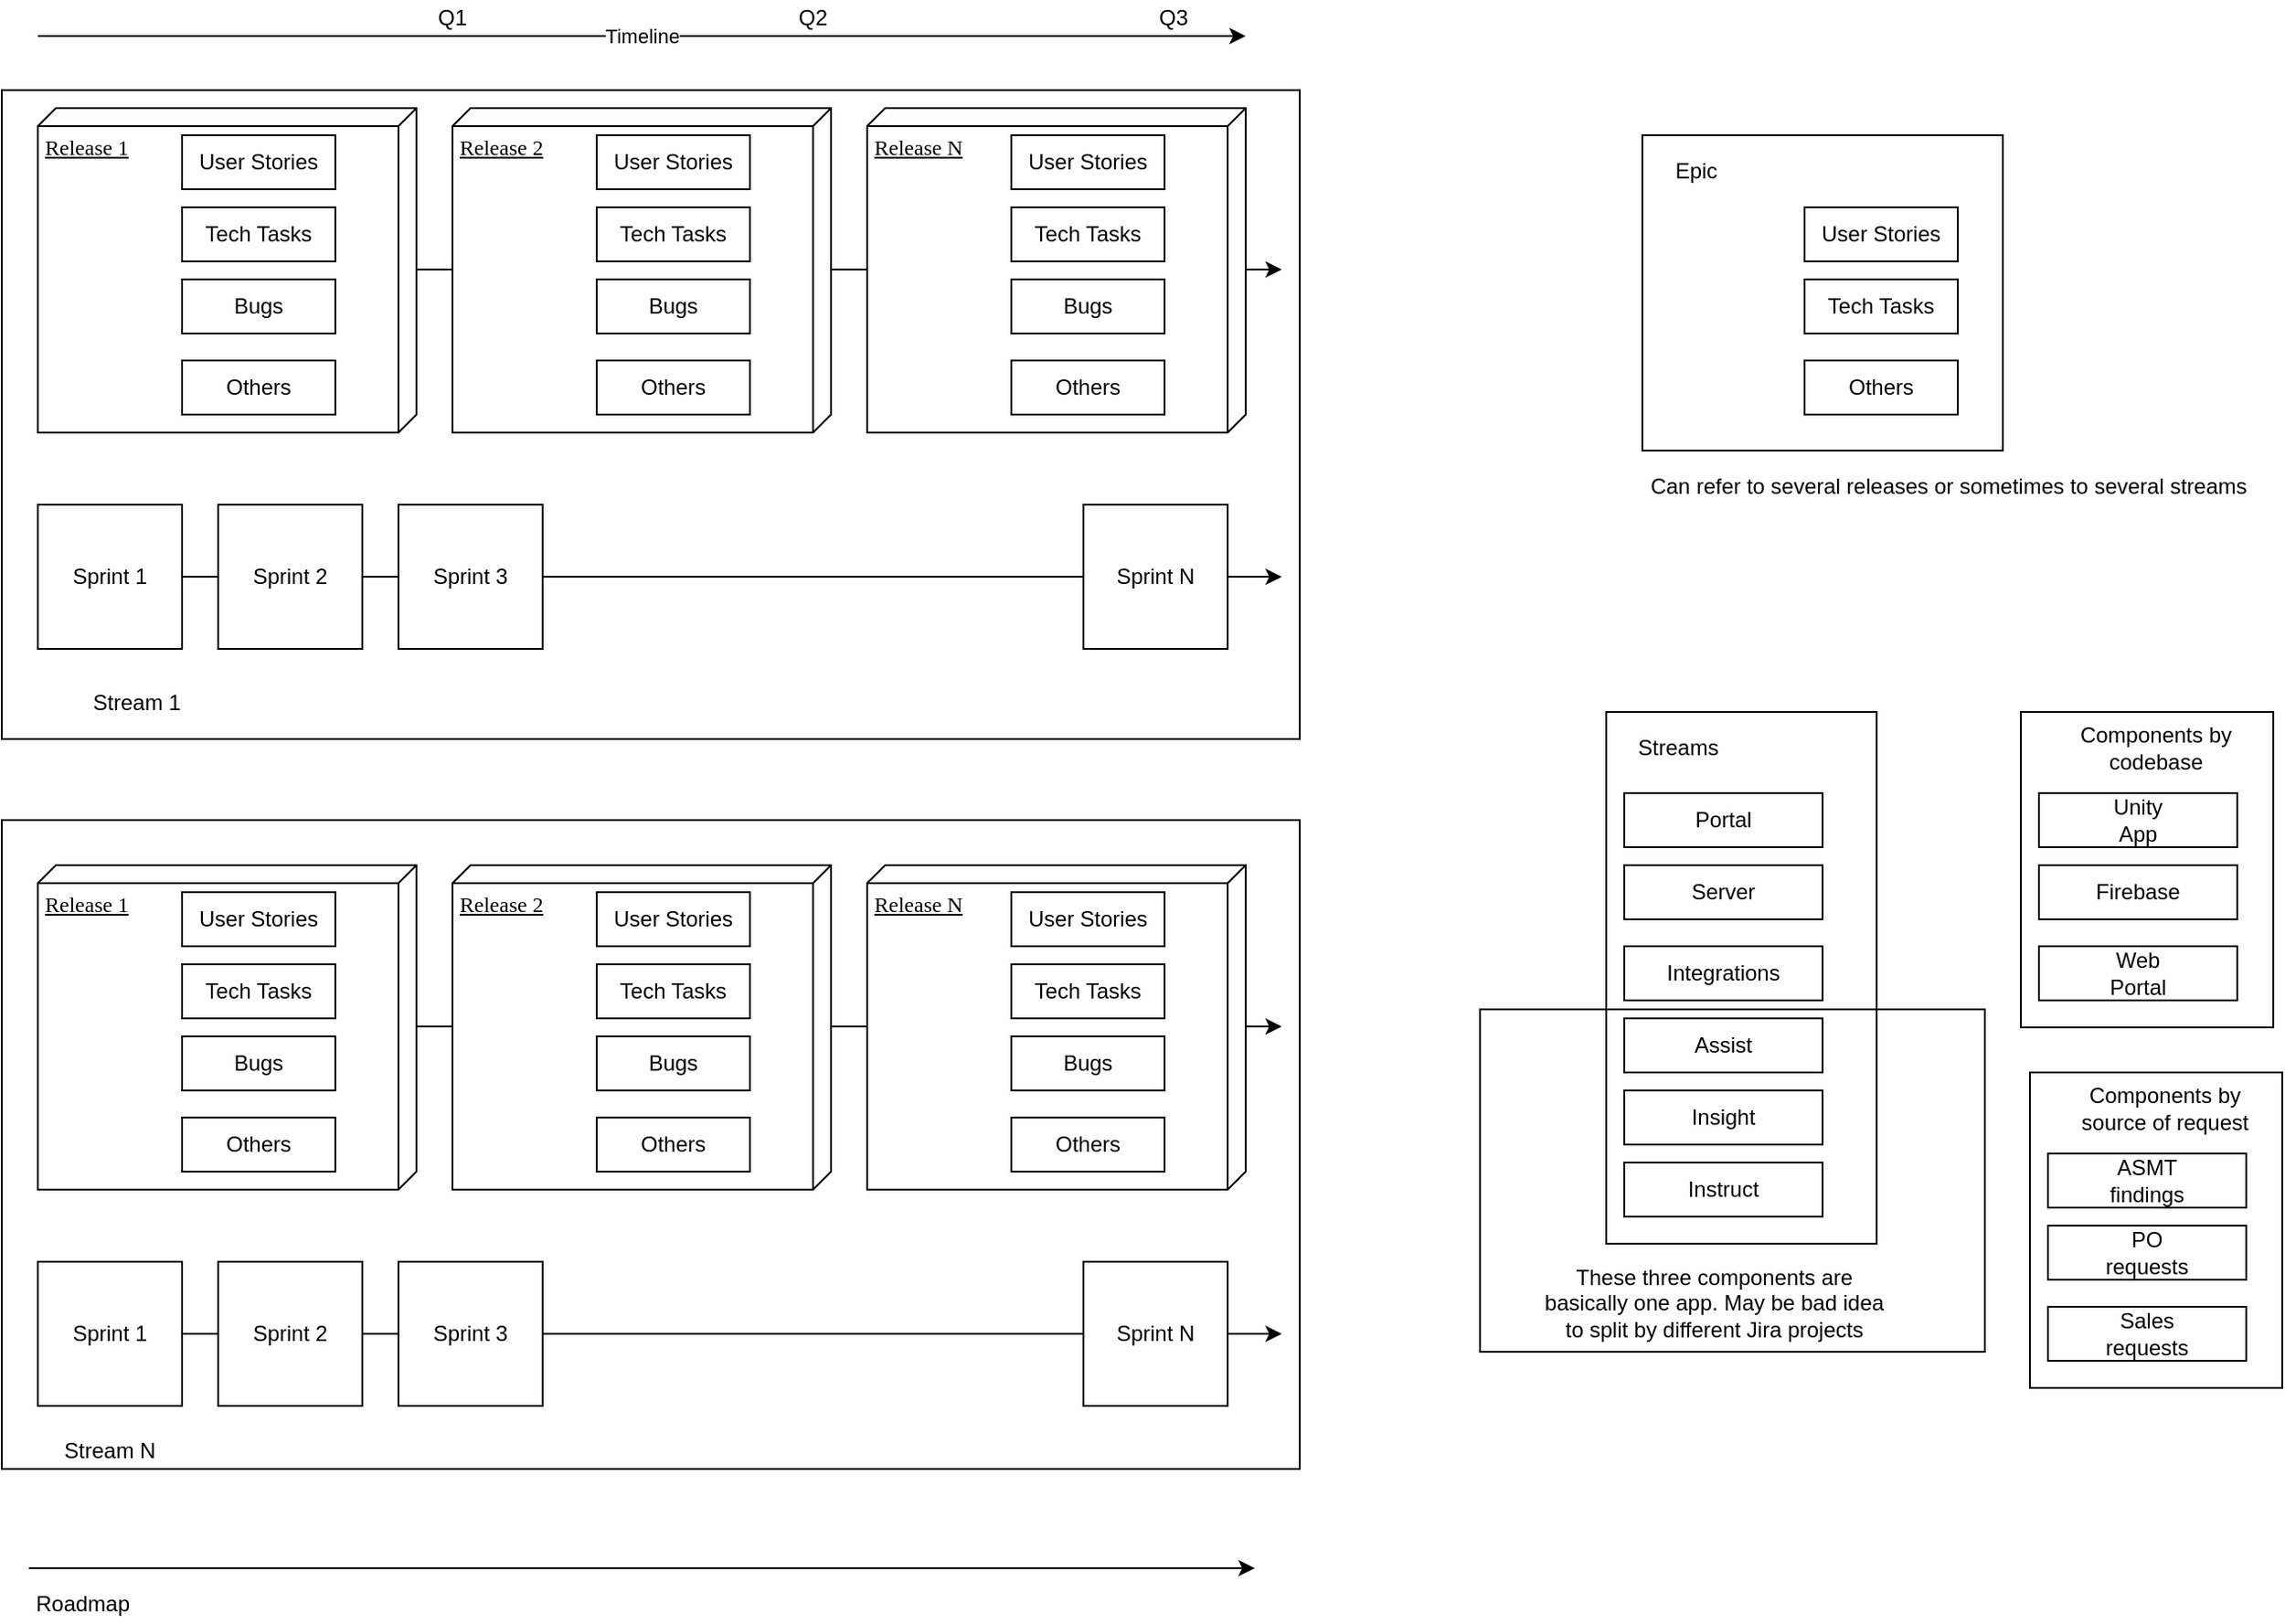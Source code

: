 <mxfile version="14.3.2" type="github" pages="4">
  <diagram name="Jira - Structure" id="5f0bae14-7c28-e335-631c-24af17079c00">
    <mxGraphModel dx="1102" dy="634" grid="1" gridSize="10" guides="1" tooltips="1" connect="1" arrows="1" fold="1" page="1" pageScale="1" pageWidth="1100" pageHeight="850" background="#ffffff" math="0" shadow="0">
      <root>
        <mxCell id="0" />
        <mxCell id="1" parent="0" />
        <mxCell id="EoIfOa-mQv8-iU-O-UPE-48" value="" style="rounded=0;whiteSpace=wrap;html=1;fillColor=none;" vertex="1" parent="1">
          <mxGeometry x="920" y="570" width="280" height="190" as="geometry" />
        </mxCell>
        <mxCell id="EoIfOa-mQv8-iU-O-UPE-25" value="" style="rounded=0;whiteSpace=wrap;html=1;fillColor=none;" vertex="1" parent="1">
          <mxGeometry x="990" y="405" width="150" height="295" as="geometry" />
        </mxCell>
        <mxCell id="KZfEq4PjZTaoLLtRf_3A-20" value="" style="rounded=0;whiteSpace=wrap;html=1;" vertex="1" parent="1">
          <mxGeometry x="100" y="60" width="720" height="360" as="geometry" />
        </mxCell>
        <mxCell id="KZfEq4PjZTaoLLtRf_3A-17" style="edgeStyle=orthogonalEdgeStyle;rounded=0;orthogonalLoop=1;jettySize=auto;html=1;exitX=0;exitY=0.5;exitDx=0;exitDy=0;" edge="1" parent="1">
          <mxGeometry relative="1" as="geometry">
            <mxPoint x="120" y="159.5" as="sourcePoint" />
            <mxPoint x="810" y="159.5" as="targetPoint" />
            <Array as="points">
              <mxPoint x="620" y="159.5" />
              <mxPoint x="620" y="159.5" />
            </Array>
          </mxGeometry>
        </mxCell>
        <mxCell id="KZfEq4PjZTaoLLtRf_3A-16" style="edgeStyle=orthogonalEdgeStyle;rounded=0;orthogonalLoop=1;jettySize=auto;html=1;exitX=0;exitY=0.5;exitDx=0;exitDy=0;" edge="1" parent="1" source="KZfEq4PjZTaoLLtRf_3A-11">
          <mxGeometry relative="1" as="geometry">
            <mxPoint x="810" y="330" as="targetPoint" />
            <Array as="points">
              <mxPoint x="620" y="330" />
              <mxPoint x="620" y="330" />
            </Array>
          </mxGeometry>
        </mxCell>
        <mxCell id="39150e848f15840c-1" value="Release 1" style="verticalAlign=top;align=left;spacingTop=8;spacingLeft=2;spacingRight=12;shape=cube;size=10;direction=south;fontStyle=4;html=1;rounded=0;shadow=0;comic=0;labelBackgroundColor=none;strokeWidth=1;fontFamily=Verdana;fontSize=12" parent="1" vertex="1">
          <mxGeometry x="120" y="70" width="210" height="180" as="geometry" />
        </mxCell>
        <mxCell id="zYBQ2tV1xO66oVyMY-6t-7" value="User Stories" style="rounded=0;whiteSpace=wrap;html=1;" vertex="1" parent="1">
          <mxGeometry x="200" y="85" width="85" height="30" as="geometry" />
        </mxCell>
        <mxCell id="zYBQ2tV1xO66oVyMY-6t-8" value="Tech Tasks" style="rounded=0;whiteSpace=wrap;html=1;" vertex="1" parent="1">
          <mxGeometry x="200" y="125" width="85" height="30" as="geometry" />
        </mxCell>
        <mxCell id="zYBQ2tV1xO66oVyMY-6t-9" value="Bugs" style="rounded=0;whiteSpace=wrap;html=1;" vertex="1" parent="1">
          <mxGeometry x="200" y="165" width="85" height="30" as="geometry" />
        </mxCell>
        <mxCell id="zYBQ2tV1xO66oVyMY-6t-14" value="Timeline" style="endArrow=classic;html=1;" edge="1" parent="1">
          <mxGeometry relative="1" as="geometry">
            <mxPoint x="120" y="30" as="sourcePoint" />
            <mxPoint x="790" y="30" as="targetPoint" />
          </mxGeometry>
        </mxCell>
        <mxCell id="zYBQ2tV1xO66oVyMY-6t-16" value="Release 2" style="verticalAlign=top;align=left;spacingTop=8;spacingLeft=2;spacingRight=12;shape=cube;size=10;direction=south;fontStyle=4;html=1;rounded=0;shadow=0;comic=0;labelBackgroundColor=none;strokeWidth=1;fontFamily=Verdana;fontSize=12" vertex="1" parent="1">
          <mxGeometry x="350" y="70" width="210" height="180" as="geometry" />
        </mxCell>
        <mxCell id="zYBQ2tV1xO66oVyMY-6t-17" value="User Stories" style="rounded=0;whiteSpace=wrap;html=1;" vertex="1" parent="1">
          <mxGeometry x="430" y="85" width="85" height="30" as="geometry" />
        </mxCell>
        <mxCell id="zYBQ2tV1xO66oVyMY-6t-18" value="Tech Tasks" style="rounded=0;whiteSpace=wrap;html=1;" vertex="1" parent="1">
          <mxGeometry x="430" y="125" width="85" height="30" as="geometry" />
        </mxCell>
        <mxCell id="zYBQ2tV1xO66oVyMY-6t-19" value="Bugs" style="rounded=0;whiteSpace=wrap;html=1;" vertex="1" parent="1">
          <mxGeometry x="430" y="165" width="85" height="30" as="geometry" />
        </mxCell>
        <mxCell id="zYBQ2tV1xO66oVyMY-6t-20" value="Release N" style="verticalAlign=top;align=left;spacingTop=8;spacingLeft=2;spacingRight=12;shape=cube;size=10;direction=south;fontStyle=4;html=1;rounded=0;shadow=0;comic=0;labelBackgroundColor=none;strokeWidth=1;fontFamily=Verdana;fontSize=12" vertex="1" parent="1">
          <mxGeometry x="580" y="70" width="210" height="180" as="geometry" />
        </mxCell>
        <mxCell id="zYBQ2tV1xO66oVyMY-6t-21" value="User Stories" style="rounded=0;whiteSpace=wrap;html=1;" vertex="1" parent="1">
          <mxGeometry x="660" y="85" width="85" height="30" as="geometry" />
        </mxCell>
        <mxCell id="zYBQ2tV1xO66oVyMY-6t-22" value="Tech Tasks" style="rounded=0;whiteSpace=wrap;html=1;" vertex="1" parent="1">
          <mxGeometry x="660" y="125" width="85" height="30" as="geometry" />
        </mxCell>
        <mxCell id="zYBQ2tV1xO66oVyMY-6t-23" value="Bugs" style="rounded=0;whiteSpace=wrap;html=1;" vertex="1" parent="1">
          <mxGeometry x="660" y="165" width="85" height="30" as="geometry" />
        </mxCell>
        <mxCell id="LvQOMLrBuf0VgDN2-tLI-3" value="Others" style="rounded=0;whiteSpace=wrap;html=1;" vertex="1" parent="1">
          <mxGeometry x="200" y="210" width="85" height="30" as="geometry" />
        </mxCell>
        <mxCell id="LvQOMLrBuf0VgDN2-tLI-5" value="Others" style="rounded=0;whiteSpace=wrap;html=1;" vertex="1" parent="1">
          <mxGeometry x="430" y="210" width="85" height="30" as="geometry" />
        </mxCell>
        <mxCell id="LvQOMLrBuf0VgDN2-tLI-6" value="Others" style="rounded=0;whiteSpace=wrap;html=1;" vertex="1" parent="1">
          <mxGeometry x="660" y="210" width="85" height="30" as="geometry" />
        </mxCell>
        <mxCell id="KZfEq4PjZTaoLLtRf_3A-4" value="" style="endArrow=classic;html=1;" edge="1" parent="1">
          <mxGeometry relative="1" as="geometry">
            <mxPoint x="115" y="880" as="sourcePoint" />
            <mxPoint x="795" y="880" as="targetPoint" />
          </mxGeometry>
        </mxCell>
        <mxCell id="KZfEq4PjZTaoLLtRf_3A-7" value="Q1" style="text;html=1;strokeColor=none;fillColor=none;align=center;verticalAlign=middle;whiteSpace=wrap;rounded=0;" vertex="1" parent="1">
          <mxGeometry x="330" y="10" width="40" height="20" as="geometry" />
        </mxCell>
        <mxCell id="KZfEq4PjZTaoLLtRf_3A-8" value="Q2" style="text;html=1;strokeColor=none;fillColor=none;align=center;verticalAlign=middle;whiteSpace=wrap;rounded=0;" vertex="1" parent="1">
          <mxGeometry x="530" y="10" width="40" height="20" as="geometry" />
        </mxCell>
        <mxCell id="KZfEq4PjZTaoLLtRf_3A-9" value="Roadmap" style="text;html=1;strokeColor=none;fillColor=none;align=center;verticalAlign=middle;whiteSpace=wrap;rounded=0;" vertex="1" parent="1">
          <mxGeometry x="130" y="890" width="30" height="20" as="geometry" />
        </mxCell>
        <mxCell id="KZfEq4PjZTaoLLtRf_3A-10" value="Q3" style="text;html=1;strokeColor=none;fillColor=none;align=center;verticalAlign=middle;whiteSpace=wrap;rounded=0;" vertex="1" parent="1">
          <mxGeometry x="730" y="10" width="40" height="20" as="geometry" />
        </mxCell>
        <mxCell id="KZfEq4PjZTaoLLtRf_3A-11" value="Sprint 1" style="whiteSpace=wrap;html=1;aspect=fixed;" vertex="1" parent="1">
          <mxGeometry x="120" y="290" width="80" height="80" as="geometry" />
        </mxCell>
        <mxCell id="KZfEq4PjZTaoLLtRf_3A-12" value="Sprint 2" style="whiteSpace=wrap;html=1;aspect=fixed;" vertex="1" parent="1">
          <mxGeometry x="220" y="290" width="80" height="80" as="geometry" />
        </mxCell>
        <mxCell id="KZfEq4PjZTaoLLtRf_3A-13" value="Sprint 3" style="whiteSpace=wrap;html=1;aspect=fixed;" vertex="1" parent="1">
          <mxGeometry x="320" y="290" width="80" height="80" as="geometry" />
        </mxCell>
        <mxCell id="KZfEq4PjZTaoLLtRf_3A-14" value="Sprint N" style="whiteSpace=wrap;html=1;aspect=fixed;" vertex="1" parent="1">
          <mxGeometry x="700" y="290" width="80" height="80" as="geometry" />
        </mxCell>
        <UserObject label="Stream 1" placeholders="1" name="Variable" id="KZfEq4PjZTaoLLtRf_3A-21">
          <mxCell style="text;html=1;strokeColor=none;fillColor=none;align=center;verticalAlign=middle;whiteSpace=wrap;overflow=hidden;" vertex="1" parent="1">
            <mxGeometry x="120" y="390" width="110" height="20" as="geometry" />
          </mxCell>
        </UserObject>
        <mxCell id="KZfEq4PjZTaoLLtRf_3A-46" value="" style="rounded=0;whiteSpace=wrap;html=1;" vertex="1" parent="1">
          <mxGeometry x="100" y="465" width="720" height="360" as="geometry" />
        </mxCell>
        <mxCell id="KZfEq4PjZTaoLLtRf_3A-47" style="edgeStyle=orthogonalEdgeStyle;rounded=0;orthogonalLoop=1;jettySize=auto;html=1;exitX=0;exitY=0.5;exitDx=0;exitDy=0;" edge="1" parent="1">
          <mxGeometry relative="1" as="geometry">
            <mxPoint x="120" y="579.5" as="sourcePoint" />
            <mxPoint x="810" y="579.5" as="targetPoint" />
            <Array as="points">
              <mxPoint x="620" y="579.5" />
              <mxPoint x="620" y="579.5" />
            </Array>
          </mxGeometry>
        </mxCell>
        <mxCell id="KZfEq4PjZTaoLLtRf_3A-48" style="edgeStyle=orthogonalEdgeStyle;rounded=0;orthogonalLoop=1;jettySize=auto;html=1;exitX=0;exitY=0.5;exitDx=0;exitDy=0;" edge="1" parent="1" source="KZfEq4PjZTaoLLtRf_3A-64">
          <mxGeometry relative="1" as="geometry">
            <mxPoint x="810" y="750" as="targetPoint" />
            <Array as="points">
              <mxPoint x="620" y="750" />
              <mxPoint x="620" y="750" />
            </Array>
          </mxGeometry>
        </mxCell>
        <mxCell id="KZfEq4PjZTaoLLtRf_3A-49" value="Release 1" style="verticalAlign=top;align=left;spacingTop=8;spacingLeft=2;spacingRight=12;shape=cube;size=10;direction=south;fontStyle=4;html=1;rounded=0;shadow=0;comic=0;labelBackgroundColor=none;strokeWidth=1;fontFamily=Verdana;fontSize=12" vertex="1" parent="1">
          <mxGeometry x="120" y="490" width="210" height="180" as="geometry" />
        </mxCell>
        <mxCell id="KZfEq4PjZTaoLLtRf_3A-50" value="User Stories" style="rounded=0;whiteSpace=wrap;html=1;" vertex="1" parent="1">
          <mxGeometry x="200" y="505" width="85" height="30" as="geometry" />
        </mxCell>
        <mxCell id="KZfEq4PjZTaoLLtRf_3A-51" value="Tech Tasks" style="rounded=0;whiteSpace=wrap;html=1;" vertex="1" parent="1">
          <mxGeometry x="200" y="545" width="85" height="30" as="geometry" />
        </mxCell>
        <mxCell id="KZfEq4PjZTaoLLtRf_3A-52" value="Bugs" style="rounded=0;whiteSpace=wrap;html=1;" vertex="1" parent="1">
          <mxGeometry x="200" y="585" width="85" height="30" as="geometry" />
        </mxCell>
        <mxCell id="KZfEq4PjZTaoLLtRf_3A-53" value="Release 2" style="verticalAlign=top;align=left;spacingTop=8;spacingLeft=2;spacingRight=12;shape=cube;size=10;direction=south;fontStyle=4;html=1;rounded=0;shadow=0;comic=0;labelBackgroundColor=none;strokeWidth=1;fontFamily=Verdana;fontSize=12" vertex="1" parent="1">
          <mxGeometry x="350" y="490" width="210" height="180" as="geometry" />
        </mxCell>
        <mxCell id="KZfEq4PjZTaoLLtRf_3A-54" value="User Stories" style="rounded=0;whiteSpace=wrap;html=1;" vertex="1" parent="1">
          <mxGeometry x="430" y="505" width="85" height="30" as="geometry" />
        </mxCell>
        <mxCell id="KZfEq4PjZTaoLLtRf_3A-55" value="Tech Tasks" style="rounded=0;whiteSpace=wrap;html=1;" vertex="1" parent="1">
          <mxGeometry x="430" y="545" width="85" height="30" as="geometry" />
        </mxCell>
        <mxCell id="KZfEq4PjZTaoLLtRf_3A-56" value="Bugs" style="rounded=0;whiteSpace=wrap;html=1;" vertex="1" parent="1">
          <mxGeometry x="430" y="585" width="85" height="30" as="geometry" />
        </mxCell>
        <mxCell id="KZfEq4PjZTaoLLtRf_3A-57" value="Release N" style="verticalAlign=top;align=left;spacingTop=8;spacingLeft=2;spacingRight=12;shape=cube;size=10;direction=south;fontStyle=4;html=1;rounded=0;shadow=0;comic=0;labelBackgroundColor=none;strokeWidth=1;fontFamily=Verdana;fontSize=12" vertex="1" parent="1">
          <mxGeometry x="580" y="490" width="210" height="180" as="geometry" />
        </mxCell>
        <mxCell id="KZfEq4PjZTaoLLtRf_3A-58" value="User Stories" style="rounded=0;whiteSpace=wrap;html=1;" vertex="1" parent="1">
          <mxGeometry x="660" y="505" width="85" height="30" as="geometry" />
        </mxCell>
        <mxCell id="KZfEq4PjZTaoLLtRf_3A-59" value="Tech Tasks" style="rounded=0;whiteSpace=wrap;html=1;" vertex="1" parent="1">
          <mxGeometry x="660" y="545" width="85" height="30" as="geometry" />
        </mxCell>
        <mxCell id="KZfEq4PjZTaoLLtRf_3A-60" value="Bugs" style="rounded=0;whiteSpace=wrap;html=1;" vertex="1" parent="1">
          <mxGeometry x="660" y="585" width="85" height="30" as="geometry" />
        </mxCell>
        <mxCell id="KZfEq4PjZTaoLLtRf_3A-61" value="Others" style="rounded=0;whiteSpace=wrap;html=1;" vertex="1" parent="1">
          <mxGeometry x="200" y="630" width="85" height="30" as="geometry" />
        </mxCell>
        <mxCell id="KZfEq4PjZTaoLLtRf_3A-62" value="Others" style="rounded=0;whiteSpace=wrap;html=1;" vertex="1" parent="1">
          <mxGeometry x="430" y="630" width="85" height="30" as="geometry" />
        </mxCell>
        <mxCell id="KZfEq4PjZTaoLLtRf_3A-63" value="Others" style="rounded=0;whiteSpace=wrap;html=1;" vertex="1" parent="1">
          <mxGeometry x="660" y="630" width="85" height="30" as="geometry" />
        </mxCell>
        <mxCell id="KZfEq4PjZTaoLLtRf_3A-64" value="Sprint 1" style="whiteSpace=wrap;html=1;aspect=fixed;" vertex="1" parent="1">
          <mxGeometry x="120" y="710" width="80" height="80" as="geometry" />
        </mxCell>
        <mxCell id="KZfEq4PjZTaoLLtRf_3A-65" value="Sprint 2" style="whiteSpace=wrap;html=1;aspect=fixed;" vertex="1" parent="1">
          <mxGeometry x="220" y="710" width="80" height="80" as="geometry" />
        </mxCell>
        <mxCell id="KZfEq4PjZTaoLLtRf_3A-66" value="Sprint 3" style="whiteSpace=wrap;html=1;aspect=fixed;" vertex="1" parent="1">
          <mxGeometry x="320" y="710" width="80" height="80" as="geometry" />
        </mxCell>
        <mxCell id="KZfEq4PjZTaoLLtRf_3A-67" value="Sprint N" style="whiteSpace=wrap;html=1;aspect=fixed;" vertex="1" parent="1">
          <mxGeometry x="700" y="710" width="80" height="80" as="geometry" />
        </mxCell>
        <UserObject label="Stream N" placeholders="1" name="Variable" id="KZfEq4PjZTaoLLtRf_3A-68">
          <mxCell style="text;html=1;strokeColor=none;fillColor=none;align=center;verticalAlign=middle;whiteSpace=wrap;overflow=hidden;" vertex="1" parent="1">
            <mxGeometry x="105" y="805" width="110" height="20" as="geometry" />
          </mxCell>
        </UserObject>
        <mxCell id="EoIfOa-mQv8-iU-O-UPE-1" value="" style="rounded=0;whiteSpace=wrap;html=1;" vertex="1" parent="1">
          <mxGeometry x="1010" y="85" width="200" height="175" as="geometry" />
        </mxCell>
        <mxCell id="EoIfOa-mQv8-iU-O-UPE-2" value="Epic" style="text;html=1;strokeColor=none;fillColor=none;align=center;verticalAlign=middle;whiteSpace=wrap;rounded=0;" vertex="1" parent="1">
          <mxGeometry x="1020" y="95" width="40" height="20" as="geometry" />
        </mxCell>
        <mxCell id="EoIfOa-mQv8-iU-O-UPE-3" value="User Stories" style="rounded=0;whiteSpace=wrap;html=1;" vertex="1" parent="1">
          <mxGeometry x="1100" y="125" width="85" height="30" as="geometry" />
        </mxCell>
        <mxCell id="EoIfOa-mQv8-iU-O-UPE-4" value="Tech Tasks" style="rounded=0;whiteSpace=wrap;html=1;" vertex="1" parent="1">
          <mxGeometry x="1100" y="165" width="85" height="30" as="geometry" />
        </mxCell>
        <mxCell id="EoIfOa-mQv8-iU-O-UPE-5" value="Others" style="rounded=0;whiteSpace=wrap;html=1;" vertex="1" parent="1">
          <mxGeometry x="1100" y="210" width="85" height="30" as="geometry" />
        </mxCell>
        <mxCell id="EoIfOa-mQv8-iU-O-UPE-6" value="Can refer to several releases or sometimes to several streams" style="text;html=1;strokeColor=none;fillColor=none;align=center;verticalAlign=middle;whiteSpace=wrap;rounded=0;" vertex="1" parent="1">
          <mxGeometry x="1010" y="270" width="340" height="20" as="geometry" />
        </mxCell>
        <mxCell id="EoIfOa-mQv8-iU-O-UPE-7" value="Streams" style="text;html=1;strokeColor=none;fillColor=none;align=center;verticalAlign=middle;whiteSpace=wrap;rounded=0;" vertex="1" parent="1">
          <mxGeometry x="1010" y="415" width="40" height="20" as="geometry" />
        </mxCell>
        <mxCell id="EoIfOa-mQv8-iU-O-UPE-8" value="" style="rounded=0;whiteSpace=wrap;html=1;" vertex="1" parent="1">
          <mxGeometry x="1000" y="450" width="110" height="30" as="geometry" />
        </mxCell>
        <mxCell id="EoIfOa-mQv8-iU-O-UPE-9" value="" style="rounded=0;whiteSpace=wrap;html=1;" vertex="1" parent="1">
          <mxGeometry x="1000" y="490" width="110" height="30" as="geometry" />
        </mxCell>
        <mxCell id="EoIfOa-mQv8-iU-O-UPE-14" value="" style="rounded=0;whiteSpace=wrap;html=1;" vertex="1" parent="1">
          <mxGeometry x="1000" y="535" width="110" height="30" as="geometry" />
        </mxCell>
        <mxCell id="EoIfOa-mQv8-iU-O-UPE-15" value="" style="rounded=0;whiteSpace=wrap;html=1;" vertex="1" parent="1">
          <mxGeometry x="1000" y="575" width="110" height="30" as="geometry" />
        </mxCell>
        <mxCell id="EoIfOa-mQv8-iU-O-UPE-16" value="" style="rounded=0;whiteSpace=wrap;html=1;" vertex="1" parent="1">
          <mxGeometry x="1000" y="615" width="110" height="30" as="geometry" />
        </mxCell>
        <mxCell id="EoIfOa-mQv8-iU-O-UPE-17" value="" style="rounded=0;whiteSpace=wrap;html=1;" vertex="1" parent="1">
          <mxGeometry x="1000" y="655" width="110" height="30" as="geometry" />
        </mxCell>
        <mxCell id="EoIfOa-mQv8-iU-O-UPE-18" value="Portal" style="text;html=1;strokeColor=none;fillColor=none;align=center;verticalAlign=middle;whiteSpace=wrap;rounded=0;" vertex="1" parent="1">
          <mxGeometry x="1035" y="455" width="40" height="20" as="geometry" />
        </mxCell>
        <mxCell id="EoIfOa-mQv8-iU-O-UPE-19" value="Server" style="text;html=1;strokeColor=none;fillColor=none;align=center;verticalAlign=middle;whiteSpace=wrap;rounded=0;" vertex="1" parent="1">
          <mxGeometry x="1035" y="495" width="40" height="20" as="geometry" />
        </mxCell>
        <mxCell id="EoIfOa-mQv8-iU-O-UPE-20" value="Integrations" style="text;html=1;strokeColor=none;fillColor=none;align=center;verticalAlign=middle;whiteSpace=wrap;rounded=0;" vertex="1" parent="1">
          <mxGeometry x="1035" y="540" width="40" height="20" as="geometry" />
        </mxCell>
        <mxCell id="EoIfOa-mQv8-iU-O-UPE-21" value="Assist" style="text;html=1;strokeColor=none;fillColor=none;align=center;verticalAlign=middle;whiteSpace=wrap;rounded=0;" vertex="1" parent="1">
          <mxGeometry x="1035" y="580" width="40" height="20" as="geometry" />
        </mxCell>
        <mxCell id="EoIfOa-mQv8-iU-O-UPE-22" value="Insight" style="text;html=1;strokeColor=none;fillColor=none;align=center;verticalAlign=middle;whiteSpace=wrap;rounded=0;" vertex="1" parent="1">
          <mxGeometry x="1035" y="620" width="40" height="20" as="geometry" />
        </mxCell>
        <mxCell id="EoIfOa-mQv8-iU-O-UPE-24" value="Instruct" style="text;html=1;strokeColor=none;fillColor=none;align=center;verticalAlign=middle;whiteSpace=wrap;rounded=0;" vertex="1" parent="1">
          <mxGeometry x="1035" y="660" width="40" height="20" as="geometry" />
        </mxCell>
        <mxCell id="EoIfOa-mQv8-iU-O-UPE-26" value="" style="rounded=0;whiteSpace=wrap;html=1;" vertex="1" parent="1">
          <mxGeometry x="1220" y="405" width="140" height="175" as="geometry" />
        </mxCell>
        <mxCell id="EoIfOa-mQv8-iU-O-UPE-27" value="Components by codebase" style="text;html=1;strokeColor=none;fillColor=none;align=center;verticalAlign=middle;whiteSpace=wrap;rounded=0;" vertex="1" parent="1">
          <mxGeometry x="1240" y="415" width="110" height="20" as="geometry" />
        </mxCell>
        <mxCell id="EoIfOa-mQv8-iU-O-UPE-28" value="" style="rounded=0;whiteSpace=wrap;html=1;" vertex="1" parent="1">
          <mxGeometry x="1230" y="450" width="110" height="30" as="geometry" />
        </mxCell>
        <mxCell id="EoIfOa-mQv8-iU-O-UPE-29" value="" style="rounded=0;whiteSpace=wrap;html=1;" vertex="1" parent="1">
          <mxGeometry x="1230" y="490" width="110" height="30" as="geometry" />
        </mxCell>
        <mxCell id="EoIfOa-mQv8-iU-O-UPE-30" value="" style="rounded=0;whiteSpace=wrap;html=1;" vertex="1" parent="1">
          <mxGeometry x="1230" y="535" width="110" height="30" as="geometry" />
        </mxCell>
        <mxCell id="EoIfOa-mQv8-iU-O-UPE-34" value="Unity App" style="text;html=1;strokeColor=none;fillColor=none;align=center;verticalAlign=middle;whiteSpace=wrap;rounded=0;" vertex="1" parent="1">
          <mxGeometry x="1265" y="455" width="40" height="20" as="geometry" />
        </mxCell>
        <mxCell id="EoIfOa-mQv8-iU-O-UPE-35" value="Firebase" style="text;html=1;strokeColor=none;fillColor=none;align=center;verticalAlign=middle;whiteSpace=wrap;rounded=0;" vertex="1" parent="1">
          <mxGeometry x="1265" y="495" width="40" height="20" as="geometry" />
        </mxCell>
        <mxCell id="EoIfOa-mQv8-iU-O-UPE-36" value="Web Portal" style="text;html=1;strokeColor=none;fillColor=none;align=center;verticalAlign=middle;whiteSpace=wrap;rounded=0;" vertex="1" parent="1">
          <mxGeometry x="1265" y="540" width="40" height="20" as="geometry" />
        </mxCell>
        <mxCell id="EoIfOa-mQv8-iU-O-UPE-40" value="" style="rounded=0;whiteSpace=wrap;html=1;" vertex="1" parent="1">
          <mxGeometry x="1225" y="605" width="140" height="175" as="geometry" />
        </mxCell>
        <mxCell id="EoIfOa-mQv8-iU-O-UPE-41" value="Components by source of request" style="text;html=1;strokeColor=none;fillColor=none;align=center;verticalAlign=middle;whiteSpace=wrap;rounded=0;" vertex="1" parent="1">
          <mxGeometry x="1245" y="615" width="110" height="20" as="geometry" />
        </mxCell>
        <mxCell id="EoIfOa-mQv8-iU-O-UPE-42" value="" style="rounded=0;whiteSpace=wrap;html=1;" vertex="1" parent="1">
          <mxGeometry x="1235" y="650" width="110" height="30" as="geometry" />
        </mxCell>
        <mxCell id="EoIfOa-mQv8-iU-O-UPE-43" value="" style="rounded=0;whiteSpace=wrap;html=1;" vertex="1" parent="1">
          <mxGeometry x="1235" y="690" width="110" height="30" as="geometry" />
        </mxCell>
        <mxCell id="EoIfOa-mQv8-iU-O-UPE-44" value="" style="rounded=0;whiteSpace=wrap;html=1;" vertex="1" parent="1">
          <mxGeometry x="1235" y="735" width="110" height="30" as="geometry" />
        </mxCell>
        <mxCell id="EoIfOa-mQv8-iU-O-UPE-45" value="ASMT findings" style="text;html=1;strokeColor=none;fillColor=none;align=center;verticalAlign=middle;whiteSpace=wrap;rounded=0;" vertex="1" parent="1">
          <mxGeometry x="1270" y="655" width="40" height="20" as="geometry" />
        </mxCell>
        <mxCell id="EoIfOa-mQv8-iU-O-UPE-46" value="PO requests" style="text;html=1;strokeColor=none;fillColor=none;align=center;verticalAlign=middle;whiteSpace=wrap;rounded=0;" vertex="1" parent="1">
          <mxGeometry x="1270" y="695" width="40" height="20" as="geometry" />
        </mxCell>
        <mxCell id="EoIfOa-mQv8-iU-O-UPE-47" value="Sales requests" style="text;html=1;strokeColor=none;fillColor=none;align=center;verticalAlign=middle;whiteSpace=wrap;rounded=0;" vertex="1" parent="1">
          <mxGeometry x="1270" y="740" width="40" height="20" as="geometry" />
        </mxCell>
        <mxCell id="EoIfOa-mQv8-iU-O-UPE-49" value="These three components are basically one app. May be bad idea to split by different Jira projects" style="text;html=1;strokeColor=none;fillColor=none;align=center;verticalAlign=middle;whiteSpace=wrap;rounded=0;" vertex="1" parent="1">
          <mxGeometry x="950" y="715" width="200" height="35" as="geometry" />
        </mxCell>
      </root>
    </mxGraphModel>
  </diagram>
  <diagram id="QD87t_91pNnKGs3e3rFS" name="Workflow - User Story">
    <mxGraphModel dx="1574" dy="2006" grid="1" gridSize="10" guides="1" tooltips="1" connect="1" arrows="1" fold="1" page="1" pageScale="1" pageWidth="850" pageHeight="1100" math="0" shadow="0">
      <root>
        <mxCell id="zmtpLnxHm4_QA1hhfhCr-0" />
        <mxCell id="zmtpLnxHm4_QA1hhfhCr-1" parent="zmtpLnxHm4_QA1hhfhCr-0" />
        <mxCell id="beQyS2hSrf4CINl6--2y-61" style="edgeStyle=orthogonalEdgeStyle;rounded=0;orthogonalLoop=1;jettySize=auto;html=1;entryX=0.5;entryY=1;entryDx=0;entryDy=0;" edge="1" parent="zmtpLnxHm4_QA1hhfhCr-1" source="beQyS2hSrf4CINl6--2y-1" target="beQyS2hSrf4CINl6--2y-7">
          <mxGeometry relative="1" as="geometry" />
        </mxCell>
        <mxCell id="beQyS2hSrf4CINl6--2y-1" value="" style="rounded=0;whiteSpace=wrap;html=1;" vertex="1" parent="zmtpLnxHm4_QA1hhfhCr-1">
          <mxGeometry x="320" y="150" width="120" height="30" as="geometry" />
        </mxCell>
        <mxCell id="beQyS2hSrf4CINl6--2y-2" value="&lt;font style=&quot;font-size: 14px&quot;&gt;Defined&lt;/font&gt;" style="text;html=1;strokeColor=none;fillColor=none;align=center;verticalAlign=middle;whiteSpace=wrap;rounded=0;" vertex="1" parent="zmtpLnxHm4_QA1hhfhCr-1">
          <mxGeometry x="360" y="155" width="40" height="20" as="geometry" />
        </mxCell>
        <mxCell id="beQyS2hSrf4CINl6--2y-47" style="edgeStyle=orthogonalEdgeStyle;rounded=0;orthogonalLoop=1;jettySize=auto;html=1;exitX=1;exitY=0.5;exitDx=0;exitDy=0;entryX=0.5;entryY=0;entryDx=0;entryDy=0;" edge="1" parent="zmtpLnxHm4_QA1hhfhCr-1" source="beQyS2hSrf4CINl6--2y-3" target="beQyS2hSrf4CINl6--2y-2">
          <mxGeometry relative="1" as="geometry" />
        </mxCell>
        <mxCell id="beQyS2hSrf4CINl6--2y-3" value="" style="rounded=0;whiteSpace=wrap;html=1;" vertex="1" parent="zmtpLnxHm4_QA1hhfhCr-1">
          <mxGeometry x="170" y="100" width="120" height="30" as="geometry" />
        </mxCell>
        <mxCell id="beQyS2hSrf4CINl6--2y-4" value="&lt;font style=&quot;font-size: 14px&quot;&gt;Analysis&lt;/font&gt;" style="text;html=1;strokeColor=none;fillColor=none;align=center;verticalAlign=middle;whiteSpace=wrap;rounded=0;" vertex="1" parent="zmtpLnxHm4_QA1hhfhCr-1">
          <mxGeometry x="210" y="105" width="40" height="20" as="geometry" />
        </mxCell>
        <mxCell id="beQyS2hSrf4CINl6--2y-7" value="" style="rounded=0;whiteSpace=wrap;html=1;" vertex="1" parent="zmtpLnxHm4_QA1hhfhCr-1">
          <mxGeometry x="40" y="50" width="120" height="30" as="geometry" />
        </mxCell>
        <mxCell id="beQyS2hSrf4CINl6--2y-8" value="&lt;font style=&quot;font-size: 14px&quot;&gt;Open&lt;/font&gt;" style="text;html=1;strokeColor=none;fillColor=none;align=center;verticalAlign=middle;whiteSpace=wrap;rounded=0;" vertex="1" parent="zmtpLnxHm4_QA1hhfhCr-1">
          <mxGeometry x="80" y="55" width="40" height="20" as="geometry" />
        </mxCell>
        <mxCell id="beQyS2hSrf4CINl6--2y-57" style="edgeStyle=orthogonalEdgeStyle;rounded=0;orthogonalLoop=1;jettySize=auto;html=1;entryX=0;entryY=0.5;entryDx=0;entryDy=0;" edge="1" parent="zmtpLnxHm4_QA1hhfhCr-1" source="beQyS2hSrf4CINl6--2y-9" target="beQyS2hSrf4CINl6--2y-14">
          <mxGeometry relative="1" as="geometry" />
        </mxCell>
        <mxCell id="beQyS2hSrf4CINl6--2y-9" value="" style="rounded=0;whiteSpace=wrap;html=1;" vertex="1" parent="zmtpLnxHm4_QA1hhfhCr-1">
          <mxGeometry x="1310" y="235" width="120" height="30" as="geometry" />
        </mxCell>
        <mxCell id="beQyS2hSrf4CINl6--2y-67" style="edgeStyle=orthogonalEdgeStyle;rounded=0;orthogonalLoop=1;jettySize=auto;html=1;" edge="1" parent="zmtpLnxHm4_QA1hhfhCr-1" source="beQyS2hSrf4CINl6--2y-10" target="beQyS2hSrf4CINl6--2y-3">
          <mxGeometry relative="1" as="geometry">
            <Array as="points">
              <mxPoint x="1370" y="320" />
              <mxPoint x="230" y="320" />
            </Array>
          </mxGeometry>
        </mxCell>
        <mxCell id="beQyS2hSrf4CINl6--2y-10" value="&lt;font style=&quot;font-size: 14px&quot;&gt;Done&lt;/font&gt;" style="text;html=1;strokeColor=none;fillColor=none;align=center;verticalAlign=middle;whiteSpace=wrap;rounded=0;" vertex="1" parent="zmtpLnxHm4_QA1hhfhCr-1">
          <mxGeometry x="1350" y="240" width="40" height="20" as="geometry" />
        </mxCell>
        <mxCell id="beQyS2hSrf4CINl6--2y-59" style="edgeStyle=orthogonalEdgeStyle;rounded=0;orthogonalLoop=1;jettySize=auto;html=1;entryX=1;entryY=0.75;entryDx=0;entryDy=0;" edge="1" parent="zmtpLnxHm4_QA1hhfhCr-1" source="beQyS2hSrf4CINl6--2y-14" target="beQyS2hSrf4CINl6--2y-24">
          <mxGeometry relative="1" as="geometry">
            <Array as="points">
              <mxPoint x="1540" y="413" />
            </Array>
          </mxGeometry>
        </mxCell>
        <mxCell id="beQyS2hSrf4CINl6--2y-14" value="" style="rounded=0;whiteSpace=wrap;html=1;" vertex="1" parent="zmtpLnxHm4_QA1hhfhCr-1">
          <mxGeometry x="1490" y="235" width="120" height="30" as="geometry" />
        </mxCell>
        <mxCell id="beQyS2hSrf4CINl6--2y-15" value="&lt;font style=&quot;font-size: 14px&quot;&gt;Accepted&lt;/font&gt;" style="text;html=1;strokeColor=none;fillColor=none;align=center;verticalAlign=middle;whiteSpace=wrap;rounded=0;" vertex="1" parent="zmtpLnxHm4_QA1hhfhCr-1">
          <mxGeometry x="1530" y="240" width="40" height="20" as="geometry" />
        </mxCell>
        <mxCell id="beQyS2hSrf4CINl6--2y-16" value="" style="rounded=0;whiteSpace=wrap;html=1;" vertex="1" parent="zmtpLnxHm4_QA1hhfhCr-1">
          <mxGeometry x="590" y="260" width="120" height="30" as="geometry" />
        </mxCell>
        <mxCell id="beQyS2hSrf4CINl6--2y-17" value="&lt;font style=&quot;font-size: 14px&quot;&gt;DEV Ready&lt;/font&gt;" style="text;html=1;strokeColor=none;fillColor=none;align=center;verticalAlign=middle;whiteSpace=wrap;rounded=0;" vertex="1" parent="zmtpLnxHm4_QA1hhfhCr-1">
          <mxGeometry x="630" y="265" width="40" height="20" as="geometry" />
        </mxCell>
        <mxCell id="beQyS2hSrf4CINl6--2y-24" value="" style="rounded=0;whiteSpace=wrap;html=1;" vertex="1" parent="zmtpLnxHm4_QA1hhfhCr-1">
          <mxGeometry x="1180" y="390" width="120" height="30" as="geometry" />
        </mxCell>
        <mxCell id="beQyS2hSrf4CINl6--2y-68" style="edgeStyle=orthogonalEdgeStyle;rounded=0;orthogonalLoop=1;jettySize=auto;html=1;entryX=0.25;entryY=1;entryDx=0;entryDy=0;" edge="1" parent="zmtpLnxHm4_QA1hhfhCr-1" source="beQyS2hSrf4CINl6--2y-25" target="beQyS2hSrf4CINl6--2y-7">
          <mxGeometry relative="1" as="geometry">
            <Array as="points">
              <mxPoint x="1240" y="440" />
              <mxPoint x="70" y="440" />
            </Array>
          </mxGeometry>
        </mxCell>
        <mxCell id="beQyS2hSrf4CINl6--2y-25" value="&lt;font style=&quot;font-size: 14px&quot;&gt;Rejected&lt;/font&gt;" style="text;html=1;strokeColor=none;fillColor=none;align=center;verticalAlign=middle;whiteSpace=wrap;rounded=0;" vertex="1" parent="zmtpLnxHm4_QA1hhfhCr-1">
          <mxGeometry x="1220" y="395" width="40" height="20" as="geometry" />
        </mxCell>
        <mxCell id="beQyS2hSrf4CINl6--2y-73" style="edgeStyle=orthogonalEdgeStyle;rounded=0;orthogonalLoop=1;jettySize=auto;html=1;entryX=0.75;entryY=1;entryDx=0;entryDy=0;" edge="1" parent="zmtpLnxHm4_QA1hhfhCr-1" source="beQyS2hSrf4CINl6--2y-26" target="beQyS2hSrf4CINl6--2y-3">
          <mxGeometry relative="1" as="geometry" />
        </mxCell>
        <mxCell id="beQyS2hSrf4CINl6--2y-26" value="" style="rounded=0;whiteSpace=wrap;html=1;" vertex="1" parent="zmtpLnxHm4_QA1hhfhCr-1">
          <mxGeometry x="470" y="210" width="120" height="30" as="geometry" />
        </mxCell>
        <mxCell id="beQyS2hSrf4CINl6--2y-27" value="&lt;font style=&quot;font-size: 14px&quot;&gt;PO Acceptance&lt;/font&gt;" style="text;html=1;strokeColor=none;fillColor=none;align=center;verticalAlign=middle;whiteSpace=wrap;rounded=0;" vertex="1" parent="zmtpLnxHm4_QA1hhfhCr-1">
          <mxGeometry x="500" y="215" width="50" height="20" as="geometry" />
        </mxCell>
        <mxCell id="beQyS2hSrf4CINl6--2y-28" value="" style="rounded=0;whiteSpace=wrap;html=1;" vertex="1" parent="zmtpLnxHm4_QA1hhfhCr-1">
          <mxGeometry x="1130" y="235" width="120" height="30" as="geometry" />
        </mxCell>
        <mxCell id="beQyS2hSrf4CINl6--2y-65" style="edgeStyle=orthogonalEdgeStyle;rounded=0;orthogonalLoop=1;jettySize=auto;html=1;entryX=1;entryY=0.75;entryDx=0;entryDy=0;" edge="1" parent="zmtpLnxHm4_QA1hhfhCr-1" source="beQyS2hSrf4CINl6--2y-29" target="beQyS2hSrf4CINl6--2y-38">
          <mxGeometry relative="1" as="geometry">
            <Array as="points">
              <mxPoint x="1200" y="283" />
            </Array>
          </mxGeometry>
        </mxCell>
        <mxCell id="beQyS2hSrf4CINl6--2y-29" value="&lt;font style=&quot;font-size: 14px&quot;&gt;In Testing&lt;/font&gt;" style="text;html=1;strokeColor=none;fillColor=none;align=center;verticalAlign=middle;whiteSpace=wrap;rounded=0;" vertex="1" parent="zmtpLnxHm4_QA1hhfhCr-1">
          <mxGeometry x="1150" y="240" width="80" height="20" as="geometry" />
        </mxCell>
        <mxCell id="beQyS2hSrf4CINl6--2y-30" value="" style="rounded=0;whiteSpace=wrap;html=1;" vertex="1" parent="zmtpLnxHm4_QA1hhfhCr-1">
          <mxGeometry x="950" y="230" width="120" height="30" as="geometry" />
        </mxCell>
        <mxCell id="beQyS2hSrf4CINl6--2y-31" value="&lt;font style=&quot;font-size: 14px&quot;&gt;Ready for test&lt;/font&gt;" style="text;html=1;strokeColor=none;fillColor=none;align=center;verticalAlign=middle;whiteSpace=wrap;rounded=0;" vertex="1" parent="zmtpLnxHm4_QA1hhfhCr-1">
          <mxGeometry x="960" y="235" width="100" height="20" as="geometry" />
        </mxCell>
        <mxCell id="beQyS2hSrf4CINl6--2y-55" style="edgeStyle=orthogonalEdgeStyle;rounded=0;orthogonalLoop=1;jettySize=auto;html=1;entryX=0.667;entryY=0;entryDx=0;entryDy=0;entryPerimeter=0;" edge="1" parent="zmtpLnxHm4_QA1hhfhCr-1" source="beQyS2hSrf4CINl6--2y-36" target="beQyS2hSrf4CINl6--2y-30">
          <mxGeometry relative="1" as="geometry">
            <Array as="points">
              <mxPoint x="1030" y="160" />
            </Array>
          </mxGeometry>
        </mxCell>
        <mxCell id="beQyS2hSrf4CINl6--2y-36" value="" style="rounded=0;whiteSpace=wrap;html=1;" vertex="1" parent="zmtpLnxHm4_QA1hhfhCr-1">
          <mxGeometry x="890" y="145" width="120" height="30" as="geometry" />
        </mxCell>
        <mxCell id="beQyS2hSrf4CINl6--2y-66" style="edgeStyle=orthogonalEdgeStyle;rounded=0;orthogonalLoop=1;jettySize=auto;html=1;" edge="1" parent="zmtpLnxHm4_QA1hhfhCr-1" source="beQyS2hSrf4CINl6--2y-37">
          <mxGeometry relative="1" as="geometry">
            <mxPoint x="890" y="259" as="targetPoint" />
            <Array as="points">
              <mxPoint x="920" y="260" />
            </Array>
          </mxGeometry>
        </mxCell>
        <mxCell id="beQyS2hSrf4CINl6--2y-37" value="&lt;font style=&quot;font-size: 14px&quot;&gt;Code Review&lt;/font&gt;" style="text;html=1;strokeColor=none;fillColor=none;align=center;verticalAlign=middle;whiteSpace=wrap;rounded=0;" vertex="1" parent="zmtpLnxHm4_QA1hhfhCr-1">
          <mxGeometry x="900" y="150" width="90" height="20" as="geometry" />
        </mxCell>
        <mxCell id="beQyS2hSrf4CINl6--2y-38" value="" style="rounded=0;whiteSpace=wrap;html=1;" vertex="1" parent="zmtpLnxHm4_QA1hhfhCr-1">
          <mxGeometry x="770" y="260" width="120" height="30" as="geometry" />
        </mxCell>
        <mxCell id="beQyS2hSrf4CINl6--2y-64" style="edgeStyle=orthogonalEdgeStyle;rounded=0;orthogonalLoop=1;jettySize=auto;html=1;entryX=1;entryY=0.25;entryDx=0;entryDy=0;" edge="1" parent="zmtpLnxHm4_QA1hhfhCr-1" source="beQyS2hSrf4CINl6--2y-39" target="beQyS2hSrf4CINl6--2y-1">
          <mxGeometry relative="1" as="geometry">
            <Array as="points">
              <mxPoint x="820" y="158" />
            </Array>
          </mxGeometry>
        </mxCell>
        <mxCell id="beQyS2hSrf4CINl6--2y-39" value="&lt;font style=&quot;font-size: 14px&quot;&gt;In Progress&lt;/font&gt;" style="text;html=1;strokeColor=none;fillColor=none;align=center;verticalAlign=middle;whiteSpace=wrap;rounded=0;" vertex="1" parent="zmtpLnxHm4_QA1hhfhCr-1">
          <mxGeometry x="780" y="265" width="90" height="20" as="geometry" />
        </mxCell>
        <mxCell id="beQyS2hSrf4CINl6--2y-42" style="edgeStyle=orthogonalEdgeStyle;rounded=0;orthogonalLoop=1;jettySize=auto;html=1;exitX=0.5;exitY=1;exitDx=0;exitDy=0;entryX=0.5;entryY=0;entryDx=0;entryDy=0;" edge="1" parent="zmtpLnxHm4_QA1hhfhCr-1" source="beQyS2hSrf4CINl6--2y-40" target="beQyS2hSrf4CINl6--2y-7">
          <mxGeometry relative="1" as="geometry" />
        </mxCell>
        <mxCell id="beQyS2hSrf4CINl6--2y-40" value="" style="ellipse;whiteSpace=wrap;html=1;" vertex="1" parent="zmtpLnxHm4_QA1hhfhCr-1">
          <mxGeometry x="80" y="-40" width="40" height="40" as="geometry" />
        </mxCell>
        <mxCell id="beQyS2hSrf4CINl6--2y-48" style="edgeStyle=orthogonalEdgeStyle;rounded=0;orthogonalLoop=1;jettySize=auto;html=1;exitX=1;exitY=0.5;exitDx=0;exitDy=0;entryX=0.5;entryY=0;entryDx=0;entryDy=0;" edge="1" parent="zmtpLnxHm4_QA1hhfhCr-1">
          <mxGeometry relative="1" as="geometry">
            <mxPoint x="160" y="60" as="sourcePoint" />
            <mxPoint x="250" y="100" as="targetPoint" />
          </mxGeometry>
        </mxCell>
        <mxCell id="beQyS2hSrf4CINl6--2y-49" style="edgeStyle=orthogonalEdgeStyle;rounded=0;orthogonalLoop=1;jettySize=auto;html=1;exitX=1;exitY=0.5;exitDx=0;exitDy=0;entryX=0.5;entryY=0;entryDx=0;entryDy=0;" edge="1" parent="zmtpLnxHm4_QA1hhfhCr-1">
          <mxGeometry relative="1" as="geometry">
            <mxPoint x="440" y="170" as="sourcePoint" />
            <mxPoint x="530" y="210" as="targetPoint" />
          </mxGeometry>
        </mxCell>
        <mxCell id="beQyS2hSrf4CINl6--2y-50" style="edgeStyle=orthogonalEdgeStyle;rounded=0;orthogonalLoop=1;jettySize=auto;html=1;exitX=1;exitY=0.5;exitDx=0;exitDy=0;" edge="1" parent="zmtpLnxHm4_QA1hhfhCr-1">
          <mxGeometry relative="1" as="geometry">
            <mxPoint x="590" y="220" as="sourcePoint" />
            <mxPoint x="660" y="260" as="targetPoint" />
            <Array as="points">
              <mxPoint x="660" y="220" />
              <mxPoint x="660" y="260" />
            </Array>
          </mxGeometry>
        </mxCell>
        <mxCell id="beQyS2hSrf4CINl6--2y-51" value="" style="endArrow=classic;html=1;entryX=0;entryY=0.5;entryDx=0;entryDy=0;exitX=1;exitY=0.5;exitDx=0;exitDy=0;exitPerimeter=0;" edge="1" parent="zmtpLnxHm4_QA1hhfhCr-1" source="beQyS2hSrf4CINl6--2y-16" target="beQyS2hSrf4CINl6--2y-38">
          <mxGeometry width="50" height="50" relative="1" as="geometry">
            <mxPoint x="710" y="280" as="sourcePoint" />
            <mxPoint x="760" y="230" as="targetPoint" />
          </mxGeometry>
        </mxCell>
        <mxCell id="beQyS2hSrf4CINl6--2y-52" value="" style="endArrow=classic;html=1;exitX=0.5;exitY=0;exitDx=0;exitDy=0;" edge="1" parent="zmtpLnxHm4_QA1hhfhCr-1" source="beQyS2hSrf4CINl6--2y-38">
          <mxGeometry width="50" height="50" relative="1" as="geometry">
            <mxPoint x="840" y="210" as="sourcePoint" />
            <mxPoint x="890" y="160" as="targetPoint" />
            <Array as="points">
              <mxPoint x="830" y="160" />
            </Array>
          </mxGeometry>
        </mxCell>
        <mxCell id="beQyS2hSrf4CINl6--2y-53" value="" style="endArrow=classic;html=1;entryX=0;entryY=0.5;entryDx=0;entryDy=0;" edge="1" parent="zmtpLnxHm4_QA1hhfhCr-1" target="beQyS2hSrf4CINl6--2y-28">
          <mxGeometry width="50" height="50" relative="1" as="geometry">
            <mxPoint x="1070" y="250" as="sourcePoint" />
            <mxPoint x="1120" y="200" as="targetPoint" />
          </mxGeometry>
        </mxCell>
        <mxCell id="beQyS2hSrf4CINl6--2y-56" value="" style="endArrow=classic;html=1;entryX=0;entryY=0.5;entryDx=0;entryDy=0;" edge="1" parent="zmtpLnxHm4_QA1hhfhCr-1">
          <mxGeometry width="50" height="50" relative="1" as="geometry">
            <mxPoint x="1250" y="249.5" as="sourcePoint" />
            <mxPoint x="1310" y="249.5" as="targetPoint" />
          </mxGeometry>
        </mxCell>
        <mxCell id="beQyS2hSrf4CINl6--2y-60" value="" style="endArrow=classic;html=1;exitX=0.5;exitY=1;exitDx=0;exitDy=0;entryX=0;entryY=0.5;entryDx=0;entryDy=0;" edge="1" parent="zmtpLnxHm4_QA1hhfhCr-1" source="beQyS2hSrf4CINl6--2y-26" target="beQyS2hSrf4CINl6--2y-24">
          <mxGeometry width="50" height="50" relative="1" as="geometry">
            <mxPoint x="700" y="350" as="sourcePoint" />
            <mxPoint x="750" y="300" as="targetPoint" />
            <Array as="points">
              <mxPoint x="530" y="405" />
            </Array>
          </mxGeometry>
        </mxCell>
        <mxCell id="beQyS2hSrf4CINl6--2y-62" value="DoR cheked here" style="text;html=1;strokeColor=none;fillColor=none;align=center;verticalAlign=middle;whiteSpace=wrap;rounded=0;" vertex="1" parent="zmtpLnxHm4_QA1hhfhCr-1">
          <mxGeometry x="260" y="10" width="130" height="20" as="geometry" />
        </mxCell>
        <mxCell id="beQyS2hSrf4CINl6--2y-63" value="" style="endArrow=classic;html=1;exitX=0.5;exitY=1;exitDx=0;exitDy=0;" edge="1" parent="zmtpLnxHm4_QA1hhfhCr-1" source="beQyS2hSrf4CINl6--2y-62">
          <mxGeometry width="50" height="50" relative="1" as="geometry">
            <mxPoint x="260" y="210" as="sourcePoint" />
            <mxPoint x="325" y="110" as="targetPoint" />
          </mxGeometry>
        </mxCell>
        <mxCell id="y6AOGsm5S0q0STDSHusE-1" value="" style="edgeStyle=orthogonalEdgeStyle;rounded=0;orthogonalLoop=1;jettySize=auto;html=1;" edge="1" parent="zmtpLnxHm4_QA1hhfhCr-1" source="beQyS2hSrf4CINl6--2y-69" target="y6AOGsm5S0q0STDSHusE-0">
          <mxGeometry relative="1" as="geometry" />
        </mxCell>
        <mxCell id="beQyS2hSrf4CINl6--2y-69" value="" style="rounded=0;whiteSpace=wrap;html=1;" vertex="1" parent="zmtpLnxHm4_QA1hhfhCr-1">
          <mxGeometry x="650" y="55" width="130" height="30" as="geometry" />
        </mxCell>
        <mxCell id="beQyS2hSrf4CINl6--2y-70" value="&lt;font style=&quot;font-size: 14px&quot;&gt;Blocked&lt;/font&gt;" style="text;html=1;strokeColor=none;fillColor=none;align=center;verticalAlign=middle;whiteSpace=wrap;rounded=0;" vertex="1" parent="zmtpLnxHm4_QA1hhfhCr-1">
          <mxGeometry x="690" y="60" width="40" height="20" as="geometry" />
        </mxCell>
        <mxCell id="beQyS2hSrf4CINl6--2y-72" style="edgeStyle=orthogonalEdgeStyle;rounded=0;orthogonalLoop=1;jettySize=auto;html=1;entryX=0;entryY=0.5;entryDx=0;entryDy=0;" edge="1" parent="zmtpLnxHm4_QA1hhfhCr-1" source="beQyS2hSrf4CINl6--2y-71" target="beQyS2hSrf4CINl6--2y-69">
          <mxGeometry relative="1" as="geometry" />
        </mxCell>
        <mxCell id="beQyS2hSrf4CINl6--2y-71" value="&lt;font style=&quot;font-size: 14px&quot;&gt;ALL&lt;/font&gt;" style="text;html=1;strokeColor=none;fillColor=none;align=center;verticalAlign=middle;whiteSpace=wrap;rounded=0;" vertex="1" parent="zmtpLnxHm4_QA1hhfhCr-1">
          <mxGeometry x="540" y="60" width="40" height="20" as="geometry" />
        </mxCell>
        <mxCell id="y6AOGsm5S0q0STDSHusE-0" value="&lt;font style=&quot;font-size: 14px&quot;&gt;ALL&lt;/font&gt;" style="text;html=1;strokeColor=none;fillColor=none;align=center;verticalAlign=middle;whiteSpace=wrap;rounded=0;" vertex="1" parent="zmtpLnxHm4_QA1hhfhCr-1">
          <mxGeometry x="840" y="60" width="40" height="20" as="geometry" />
        </mxCell>
      </root>
    </mxGraphModel>
  </diagram>
  <diagram id="H97BahKxUrVj2iJkqv5I" name="Workflow - Bug">
    <mxGraphModel dx="1102" dy="634" grid="1" gridSize="10" guides="1" tooltips="1" connect="1" arrows="1" fold="1" page="1" pageScale="1" pageWidth="850" pageHeight="1100" math="0" shadow="0">
      <root>
        <mxCell id="KNhS2d2ZNKJDSb8rsfh--0" />
        <mxCell id="KNhS2d2ZNKJDSb8rsfh--1" parent="KNhS2d2ZNKJDSb8rsfh--0" />
        <mxCell id="bkfNjJhUk22O1AD2z3l1-34" style="edgeStyle=orthogonalEdgeStyle;rounded=0;orthogonalLoop=1;jettySize=auto;html=1;" edge="1" parent="KNhS2d2ZNKJDSb8rsfh--1" source="bkfNjJhUk22O1AD2z3l1-0" target="bkfNjJhUk22O1AD2z3l1-10">
          <mxGeometry relative="1" as="geometry">
            <Array as="points">
              <mxPoint x="290" y="235" />
            </Array>
          </mxGeometry>
        </mxCell>
        <mxCell id="bkfNjJhUk22O1AD2z3l1-0" value="" style="rounded=0;whiteSpace=wrap;html=1;" vertex="1" parent="KNhS2d2ZNKJDSb8rsfh--1">
          <mxGeometry x="225" y="160" width="130" height="30" as="geometry" />
        </mxCell>
        <mxCell id="NOVEq2o_LOey8nVd5y43-4" style="edgeStyle=orthogonalEdgeStyle;rounded=0;orthogonalLoop=1;jettySize=auto;html=1;entryX=0.75;entryY=1;entryDx=0;entryDy=0;" edge="1" parent="KNhS2d2ZNKJDSb8rsfh--1" source="bkfNjJhUk22O1AD2z3l1-1" target="bkfNjJhUk22O1AD2z3l1-27">
          <mxGeometry relative="1" as="geometry">
            <Array as="points">
              <mxPoint x="285" y="340" />
              <mxPoint x="1110" y="340" />
            </Array>
          </mxGeometry>
        </mxCell>
        <mxCell id="bkfNjJhUk22O1AD2z3l1-1" value="&lt;font style=&quot;font-size: 14px&quot;&gt;Reviewed&lt;/font&gt;" style="text;html=1;strokeColor=none;fillColor=none;align=center;verticalAlign=middle;whiteSpace=wrap;rounded=0;" vertex="1" parent="KNhS2d2ZNKJDSb8rsfh--1">
          <mxGeometry x="265" y="165" width="40" height="20" as="geometry" />
        </mxCell>
        <mxCell id="bkfNjJhUk22O1AD2z3l1-36" style="edgeStyle=orthogonalEdgeStyle;rounded=0;orthogonalLoop=1;jettySize=auto;html=1;" edge="1" parent="KNhS2d2ZNKJDSb8rsfh--1" source="bkfNjJhUk22O1AD2z3l1-2" target="bkfNjJhUk22O1AD2z3l1-4">
          <mxGeometry relative="1" as="geometry">
            <Array as="points">
              <mxPoint x="725" y="175" />
            </Array>
          </mxGeometry>
        </mxCell>
        <mxCell id="bkfNjJhUk22O1AD2z3l1-2" value="" style="rounded=0;whiteSpace=wrap;html=1;" vertex="1" parent="KNhS2d2ZNKJDSb8rsfh--1">
          <mxGeometry x="550" y="160" width="130" height="30" as="geometry" />
        </mxCell>
        <mxCell id="NOVEq2o_LOey8nVd5y43-7" style="edgeStyle=orthogonalEdgeStyle;rounded=0;orthogonalLoop=1;jettySize=auto;html=1;entryX=1;entryY=0.5;entryDx=0;entryDy=0;" edge="1" parent="KNhS2d2ZNKJDSb8rsfh--1" source="bkfNjJhUk22O1AD2z3l1-3" target="bkfNjJhUk22O1AD2z3l1-10">
          <mxGeometry relative="1" as="geometry">
            <Array as="points">
              <mxPoint x="590" y="235" />
            </Array>
          </mxGeometry>
        </mxCell>
        <mxCell id="bkfNjJhUk22O1AD2z3l1-3" value="&lt;span style=&quot;font-size: 14px&quot;&gt;Code Review&lt;/span&gt;" style="text;html=1;strokeColor=none;fillColor=none;align=center;verticalAlign=middle;whiteSpace=wrap;rounded=0;" vertex="1" parent="KNhS2d2ZNKJDSb8rsfh--1">
          <mxGeometry x="570" y="165" width="90" height="20" as="geometry" />
        </mxCell>
        <mxCell id="bkfNjJhUk22O1AD2z3l1-37" style="edgeStyle=orthogonalEdgeStyle;rounded=0;orthogonalLoop=1;jettySize=auto;html=1;entryX=0;entryY=0.5;entryDx=0;entryDy=0;" edge="1" parent="KNhS2d2ZNKJDSb8rsfh--1" source="bkfNjJhUk22O1AD2z3l1-4" target="bkfNjJhUk22O1AD2z3l1-6">
          <mxGeometry relative="1" as="geometry" />
        </mxCell>
        <mxCell id="bkfNjJhUk22O1AD2z3l1-4" value="" style="rounded=0;whiteSpace=wrap;html=1;" vertex="1" parent="KNhS2d2ZNKJDSb8rsfh--1">
          <mxGeometry x="660" y="230" width="130" height="30" as="geometry" />
        </mxCell>
        <mxCell id="bkfNjJhUk22O1AD2z3l1-5" value="&lt;font style=&quot;font-size: 14px&quot;&gt;Ready for test&lt;/font&gt;" style="text;html=1;strokeColor=none;fillColor=none;align=center;verticalAlign=middle;whiteSpace=wrap;rounded=0;" vertex="1" parent="KNhS2d2ZNKJDSb8rsfh--1">
          <mxGeometry x="680" y="235" width="100" height="20" as="geometry" />
        </mxCell>
        <mxCell id="bkfNjJhUk22O1AD2z3l1-38" style="edgeStyle=orthogonalEdgeStyle;rounded=0;orthogonalLoop=1;jettySize=auto;html=1;entryX=0;entryY=0.5;entryDx=0;entryDy=0;" edge="1" parent="KNhS2d2ZNKJDSb8rsfh--1" source="bkfNjJhUk22O1AD2z3l1-6" target="bkfNjJhUk22O1AD2z3l1-26">
          <mxGeometry relative="1" as="geometry" />
        </mxCell>
        <mxCell id="bkfNjJhUk22O1AD2z3l1-6" value="" style="rounded=0;whiteSpace=wrap;html=1;" vertex="1" parent="KNhS2d2ZNKJDSb8rsfh--1">
          <mxGeometry x="860" y="230" width="130" height="30" as="geometry" />
        </mxCell>
        <mxCell id="NOVEq2o_LOey8nVd5y43-8" style="edgeStyle=orthogonalEdgeStyle;rounded=0;orthogonalLoop=1;jettySize=auto;html=1;entryX=0.75;entryY=0;entryDx=0;entryDy=0;" edge="1" parent="KNhS2d2ZNKJDSb8rsfh--1" source="bkfNjJhUk22O1AD2z3l1-7" target="bkfNjJhUk22O1AD2z3l1-4">
          <mxGeometry relative="1" as="geometry">
            <Array as="points">
              <mxPoint x="925" y="210" />
              <mxPoint x="758" y="210" />
            </Array>
          </mxGeometry>
        </mxCell>
        <mxCell id="bkfNjJhUk22O1AD2z3l1-7" value="&lt;font style=&quot;font-size: 14px&quot;&gt;In Testing&lt;/font&gt;" style="text;html=1;strokeColor=none;fillColor=none;align=center;verticalAlign=middle;whiteSpace=wrap;rounded=0;" vertex="1" parent="KNhS2d2ZNKJDSb8rsfh--1">
          <mxGeometry x="880" y="235" width="90" height="20" as="geometry" />
        </mxCell>
        <mxCell id="bkfNjJhUk22O1AD2z3l1-8" value="" style="rounded=0;whiteSpace=wrap;html=1;" vertex="1" parent="KNhS2d2ZNKJDSb8rsfh--1">
          <mxGeometry x="50" y="110" width="130" height="30" as="geometry" />
        </mxCell>
        <mxCell id="bkfNjJhUk22O1AD2z3l1-33" style="edgeStyle=orthogonalEdgeStyle;rounded=0;orthogonalLoop=1;jettySize=auto;html=1;entryX=0;entryY=0.75;entryDx=0;entryDy=0;" edge="1" parent="KNhS2d2ZNKJDSb8rsfh--1" source="bkfNjJhUk22O1AD2z3l1-9" target="bkfNjJhUk22O1AD2z3l1-0">
          <mxGeometry relative="1" as="geometry">
            <Array as="points">
              <mxPoint x="120" y="183" />
            </Array>
          </mxGeometry>
        </mxCell>
        <mxCell id="bkfNjJhUk22O1AD2z3l1-9" value="&lt;font style=&quot;font-size: 14px&quot;&gt;Open&lt;/font&gt;" style="text;html=1;strokeColor=none;fillColor=none;align=center;verticalAlign=middle;whiteSpace=wrap;rounded=0;" vertex="1" parent="KNhS2d2ZNKJDSb8rsfh--1">
          <mxGeometry x="90" y="115" width="40" height="20" as="geometry" />
        </mxCell>
        <mxCell id="bkfNjJhUk22O1AD2z3l1-10" value="" style="rounded=0;whiteSpace=wrap;html=1;" vertex="1" parent="KNhS2d2ZNKJDSb8rsfh--1">
          <mxGeometry x="380" y="220" width="130" height="30" as="geometry" />
        </mxCell>
        <mxCell id="bkfNjJhUk22O1AD2z3l1-35" style="edgeStyle=orthogonalEdgeStyle;rounded=0;orthogonalLoop=1;jettySize=auto;html=1;entryX=0;entryY=0.5;entryDx=0;entryDy=0;" edge="1" parent="KNhS2d2ZNKJDSb8rsfh--1" source="bkfNjJhUk22O1AD2z3l1-11" target="bkfNjJhUk22O1AD2z3l1-2">
          <mxGeometry relative="1" as="geometry">
            <Array as="points">
              <mxPoint x="445" y="175" />
            </Array>
          </mxGeometry>
        </mxCell>
        <mxCell id="NOVEq2o_LOey8nVd5y43-6" style="edgeStyle=orthogonalEdgeStyle;rounded=0;orthogonalLoop=1;jettySize=auto;html=1;entryX=1;entryY=0.5;entryDx=0;entryDy=0;" edge="1" parent="KNhS2d2ZNKJDSb8rsfh--1" source="bkfNjJhUk22O1AD2z3l1-11" target="bkfNjJhUk22O1AD2z3l1-0">
          <mxGeometry relative="1" as="geometry">
            <Array as="points">
              <mxPoint x="430" y="175" />
            </Array>
          </mxGeometry>
        </mxCell>
        <mxCell id="bkfNjJhUk22O1AD2z3l1-11" value="&lt;font style=&quot;font-size: 14px&quot;&gt;In Progress&lt;/font&gt;" style="text;html=1;strokeColor=none;fillColor=none;align=center;verticalAlign=middle;whiteSpace=wrap;rounded=0;" vertex="1" parent="KNhS2d2ZNKJDSb8rsfh--1">
          <mxGeometry x="395" y="225" width="100" height="20" as="geometry" />
        </mxCell>
        <mxCell id="bkfNjJhUk22O1AD2z3l1-26" value="" style="rounded=0;whiteSpace=wrap;html=1;" vertex="1" parent="KNhS2d2ZNKJDSb8rsfh--1">
          <mxGeometry x="1040" y="230" width="130" height="30" as="geometry" />
        </mxCell>
        <mxCell id="bkfNjJhUk22O1AD2z3l1-27" value="&lt;font style=&quot;font-size: 14px&quot;&gt;Done&lt;/font&gt;" style="text;html=1;strokeColor=none;fillColor=none;align=center;verticalAlign=middle;whiteSpace=wrap;rounded=0;" vertex="1" parent="KNhS2d2ZNKJDSb8rsfh--1">
          <mxGeometry x="1080" y="235" width="40" height="20" as="geometry" />
        </mxCell>
        <mxCell id="bkfNjJhUk22O1AD2z3l1-32" style="edgeStyle=orthogonalEdgeStyle;rounded=0;orthogonalLoop=1;jettySize=auto;html=1;entryX=0.5;entryY=0;entryDx=0;entryDy=0;" edge="1" parent="KNhS2d2ZNKJDSb8rsfh--1" source="bkfNjJhUk22O1AD2z3l1-31" target="bkfNjJhUk22O1AD2z3l1-8">
          <mxGeometry relative="1" as="geometry" />
        </mxCell>
        <mxCell id="bkfNjJhUk22O1AD2z3l1-31" value="" style="ellipse;whiteSpace=wrap;html=1;" vertex="1" parent="KNhS2d2ZNKJDSb8rsfh--1">
          <mxGeometry x="90" width="50" height="50" as="geometry" />
        </mxCell>
        <mxCell id="NOVEq2o_LOey8nVd5y43-5" value="&lt;font style=&quot;font-size: 14px&quot;&gt;Won&#39;t Fix, Not a Bug&lt;/font&gt;" style="text;html=1;strokeColor=none;fillColor=none;align=center;verticalAlign=middle;whiteSpace=wrap;rounded=0;" vertex="1" parent="KNhS2d2ZNKJDSb8rsfh--1">
          <mxGeometry x="610" y="320" width="150" height="20" as="geometry" />
        </mxCell>
        <mxCell id="O6LwR9ohKrt4mEmwqFgi-0" value="" style="edgeStyle=orthogonalEdgeStyle;rounded=0;orthogonalLoop=1;jettySize=auto;html=1;" edge="1" parent="KNhS2d2ZNKJDSb8rsfh--1" source="O6LwR9ohKrt4mEmwqFgi-1" target="O6LwR9ohKrt4mEmwqFgi-5">
          <mxGeometry relative="1" as="geometry" />
        </mxCell>
        <mxCell id="O6LwR9ohKrt4mEmwqFgi-1" value="" style="rounded=0;whiteSpace=wrap;html=1;" vertex="1" parent="KNhS2d2ZNKJDSb8rsfh--1">
          <mxGeometry x="650" y="55" width="130" height="30" as="geometry" />
        </mxCell>
        <mxCell id="O6LwR9ohKrt4mEmwqFgi-2" value="&lt;font style=&quot;font-size: 14px&quot;&gt;Blocked&lt;/font&gt;" style="text;html=1;strokeColor=none;fillColor=none;align=center;verticalAlign=middle;whiteSpace=wrap;rounded=0;" vertex="1" parent="KNhS2d2ZNKJDSb8rsfh--1">
          <mxGeometry x="690" y="60" width="40" height="20" as="geometry" />
        </mxCell>
        <mxCell id="O6LwR9ohKrt4mEmwqFgi-3" style="edgeStyle=orthogonalEdgeStyle;rounded=0;orthogonalLoop=1;jettySize=auto;html=1;entryX=0;entryY=0.5;entryDx=0;entryDy=0;" edge="1" parent="KNhS2d2ZNKJDSb8rsfh--1" source="O6LwR9ohKrt4mEmwqFgi-4" target="O6LwR9ohKrt4mEmwqFgi-1">
          <mxGeometry relative="1" as="geometry" />
        </mxCell>
        <mxCell id="O6LwR9ohKrt4mEmwqFgi-4" value="&lt;font style=&quot;font-size: 14px&quot;&gt;ALL&lt;/font&gt;" style="text;html=1;strokeColor=none;fillColor=none;align=center;verticalAlign=middle;whiteSpace=wrap;rounded=0;" vertex="1" parent="KNhS2d2ZNKJDSb8rsfh--1">
          <mxGeometry x="540" y="60" width="40" height="20" as="geometry" />
        </mxCell>
        <mxCell id="O6LwR9ohKrt4mEmwqFgi-5" value="&lt;font style=&quot;font-size: 14px&quot;&gt;ALL&lt;/font&gt;" style="text;html=1;strokeColor=none;fillColor=none;align=center;verticalAlign=middle;whiteSpace=wrap;rounded=0;" vertex="1" parent="KNhS2d2ZNKJDSb8rsfh--1">
          <mxGeometry x="840" y="60" width="40" height="20" as="geometry" />
        </mxCell>
      </root>
    </mxGraphModel>
  </diagram>
  <diagram id="-fXQTrQ2iurw3JXQDt2r" name="Workflow - Tech story, Sab-task">
    <mxGraphModel dx="1102" dy="634" grid="1" gridSize="10" guides="1" tooltips="1" connect="1" arrows="1" fold="1" page="1" pageScale="1" pageWidth="850" pageHeight="1100" math="0" shadow="0">
      <root>
        <mxCell id="oRHNs4Lt2Mtn6hX1jxZD-0" />
        <mxCell id="oRHNs4Lt2Mtn6hX1jxZD-1" parent="oRHNs4Lt2Mtn6hX1jxZD-0" />
        <mxCell id="jWuIFyXy5dfWdrJQi-9a-24" style="edgeStyle=orthogonalEdgeStyle;rounded=0;orthogonalLoop=1;jettySize=auto;html=1;entryX=0.5;entryY=0;entryDx=0;entryDy=0;" edge="1" parent="oRHNs4Lt2Mtn6hX1jxZD-1" source="jWuIFyXy5dfWdrJQi-9a-4" target="jWuIFyXy5dfWdrJQi-9a-6">
          <mxGeometry relative="1" as="geometry" />
        </mxCell>
        <mxCell id="jWuIFyXy5dfWdrJQi-9a-4" value="" style="rounded=0;whiteSpace=wrap;html=1;" vertex="1" parent="oRHNs4Lt2Mtn6hX1jxZD-1">
          <mxGeometry x="310" y="335" width="130" height="30" as="geometry" />
        </mxCell>
        <mxCell id="jWuIFyXy5dfWdrJQi-9a-22" style="edgeStyle=orthogonalEdgeStyle;rounded=0;orthogonalLoop=1;jettySize=auto;html=1;entryX=0.75;entryY=1;entryDx=0;entryDy=0;" edge="1" parent="oRHNs4Lt2Mtn6hX1jxZD-1" source="jWuIFyXy5dfWdrJQi-9a-5" target="jWuIFyXy5dfWdrJQi-9a-11">
          <mxGeometry relative="1" as="geometry">
            <Array as="points">
              <mxPoint x="340" y="380" />
              <mxPoint x="193" y="380" />
            </Array>
          </mxGeometry>
        </mxCell>
        <mxCell id="jWuIFyXy5dfWdrJQi-9a-5" value="&lt;font style=&quot;font-size: 14px&quot;&gt;Code Review&lt;/font&gt;" style="text;html=1;strokeColor=none;fillColor=none;align=center;verticalAlign=middle;whiteSpace=wrap;rounded=0;" vertex="1" parent="oRHNs4Lt2Mtn6hX1jxZD-1">
          <mxGeometry x="330" y="340" width="90" height="20" as="geometry" />
        </mxCell>
        <mxCell id="jWuIFyXy5dfWdrJQi-9a-25" style="edgeStyle=orthogonalEdgeStyle;rounded=0;orthogonalLoop=1;jettySize=auto;html=1;" edge="1" parent="oRHNs4Lt2Mtn6hX1jxZD-1" source="jWuIFyXy5dfWdrJQi-9a-6">
          <mxGeometry relative="1" as="geometry">
            <mxPoint x="670" y="470" as="targetPoint" />
          </mxGeometry>
        </mxCell>
        <mxCell id="jWuIFyXy5dfWdrJQi-9a-6" value="" style="rounded=0;whiteSpace=wrap;html=1;" vertex="1" parent="oRHNs4Lt2Mtn6hX1jxZD-1">
          <mxGeometry x="450" y="410" width="130" height="30" as="geometry" />
        </mxCell>
        <mxCell id="jWuIFyXy5dfWdrJQi-9a-7" value="&lt;font style=&quot;font-size: 14px&quot;&gt;In testing&lt;/font&gt;" style="text;html=1;strokeColor=none;fillColor=none;align=center;verticalAlign=middle;whiteSpace=wrap;rounded=0;" vertex="1" parent="oRHNs4Lt2Mtn6hX1jxZD-1">
          <mxGeometry x="470" y="415" width="90" height="20" as="geometry" />
        </mxCell>
        <mxCell id="jWuIFyXy5dfWdrJQi-9a-8" value="" style="rounded=0;whiteSpace=wrap;html=1;" vertex="1" parent="oRHNs4Lt2Mtn6hX1jxZD-1">
          <mxGeometry x="110" y="220" width="130" height="30" as="geometry" />
        </mxCell>
        <mxCell id="jWuIFyXy5dfWdrJQi-9a-18" style="edgeStyle=orthogonalEdgeStyle;rounded=0;orthogonalLoop=1;jettySize=auto;html=1;entryX=0.5;entryY=0;entryDx=0;entryDy=0;" edge="1" parent="oRHNs4Lt2Mtn6hX1jxZD-1" source="jWuIFyXy5dfWdrJQi-9a-9" target="jWuIFyXy5dfWdrJQi-9a-10">
          <mxGeometry relative="1" as="geometry" />
        </mxCell>
        <mxCell id="jWuIFyXy5dfWdrJQi-9a-9" value="&lt;font style=&quot;font-size: 14px&quot;&gt;Open&lt;/font&gt;" style="text;html=1;strokeColor=none;fillColor=none;align=center;verticalAlign=middle;whiteSpace=wrap;rounded=0;" vertex="1" parent="oRHNs4Lt2Mtn6hX1jxZD-1">
          <mxGeometry x="150" y="225" width="40" height="20" as="geometry" />
        </mxCell>
        <mxCell id="jWuIFyXy5dfWdrJQi-9a-19" style="edgeStyle=orthogonalEdgeStyle;rounded=0;orthogonalLoop=1;jettySize=auto;html=1;entryX=0;entryY=0.5;entryDx=0;entryDy=0;" edge="1" parent="oRHNs4Lt2Mtn6hX1jxZD-1" source="jWuIFyXy5dfWdrJQi-9a-10" target="jWuIFyXy5dfWdrJQi-9a-8">
          <mxGeometry relative="1" as="geometry">
            <Array as="points">
              <mxPoint x="90" y="350" />
              <mxPoint x="90" y="235" />
            </Array>
          </mxGeometry>
        </mxCell>
        <mxCell id="jWuIFyXy5dfWdrJQi-9a-20" style="edgeStyle=orthogonalEdgeStyle;rounded=0;orthogonalLoop=1;jettySize=auto;html=1;entryX=0;entryY=0.5;entryDx=0;entryDy=0;" edge="1" parent="oRHNs4Lt2Mtn6hX1jxZD-1" source="jWuIFyXy5dfWdrJQi-9a-10" target="jWuIFyXy5dfWdrJQi-9a-4">
          <mxGeometry relative="1" as="geometry" />
        </mxCell>
        <mxCell id="jWuIFyXy5dfWdrJQi-9a-10" value="" style="rounded=0;whiteSpace=wrap;html=1;" vertex="1" parent="oRHNs4Lt2Mtn6hX1jxZD-1">
          <mxGeometry x="105" y="335" width="130" height="30" as="geometry" />
        </mxCell>
        <mxCell id="jWuIFyXy5dfWdrJQi-9a-11" value="&lt;font style=&quot;font-size: 14px&quot;&gt;In Progress&lt;/font&gt;" style="text;html=1;strokeColor=none;fillColor=none;align=center;verticalAlign=middle;whiteSpace=wrap;rounded=0;" vertex="1" parent="oRHNs4Lt2Mtn6hX1jxZD-1">
          <mxGeometry x="125" y="340" width="90" height="20" as="geometry" />
        </mxCell>
        <mxCell id="jWuIFyXy5dfWdrJQi-9a-14" value="" style="rounded=0;whiteSpace=wrap;html=1;" vertex="1" parent="oRHNs4Lt2Mtn6hX1jxZD-1">
          <mxGeometry x="590" y="470" width="130" height="30" as="geometry" />
        </mxCell>
        <mxCell id="jWuIFyXy5dfWdrJQi-9a-15" value="&lt;font style=&quot;font-size: 14px&quot;&gt;Completed&lt;/font&gt;" style="text;html=1;strokeColor=none;fillColor=none;align=center;verticalAlign=middle;whiteSpace=wrap;rounded=0;" vertex="1" parent="oRHNs4Lt2Mtn6hX1jxZD-1">
          <mxGeometry x="630" y="475" width="50" height="20" as="geometry" />
        </mxCell>
        <mxCell id="jWuIFyXy5dfWdrJQi-9a-17" style="edgeStyle=orthogonalEdgeStyle;rounded=0;orthogonalLoop=1;jettySize=auto;html=1;entryX=0.5;entryY=0;entryDx=0;entryDy=0;" edge="1" parent="oRHNs4Lt2Mtn6hX1jxZD-1" source="jWuIFyXy5dfWdrJQi-9a-16" target="jWuIFyXy5dfWdrJQi-9a-8">
          <mxGeometry relative="1" as="geometry" />
        </mxCell>
        <mxCell id="jWuIFyXy5dfWdrJQi-9a-16" value="" style="ellipse;whiteSpace=wrap;html=1;" vertex="1" parent="oRHNs4Lt2Mtn6hX1jxZD-1">
          <mxGeometry x="152.5" y="130" width="45" height="40" as="geometry" />
        </mxCell>
        <mxCell id="LvBrstjR1oP1nbVgr5ue-0" value="" style="edgeStyle=orthogonalEdgeStyle;rounded=0;orthogonalLoop=1;jettySize=auto;html=1;" edge="1" parent="oRHNs4Lt2Mtn6hX1jxZD-1" source="LvBrstjR1oP1nbVgr5ue-1" target="LvBrstjR1oP1nbVgr5ue-5">
          <mxGeometry relative="1" as="geometry" />
        </mxCell>
        <mxCell id="LvBrstjR1oP1nbVgr5ue-1" value="" style="rounded=0;whiteSpace=wrap;html=1;" vertex="1" parent="oRHNs4Lt2Mtn6hX1jxZD-1">
          <mxGeometry x="460" y="180" width="130" height="30" as="geometry" />
        </mxCell>
        <mxCell id="LvBrstjR1oP1nbVgr5ue-2" value="&lt;font style=&quot;font-size: 14px&quot;&gt;Blocked&lt;/font&gt;" style="text;html=1;strokeColor=none;fillColor=none;align=center;verticalAlign=middle;whiteSpace=wrap;rounded=0;" vertex="1" parent="oRHNs4Lt2Mtn6hX1jxZD-1">
          <mxGeometry x="500" y="185" width="40" height="20" as="geometry" />
        </mxCell>
        <mxCell id="LvBrstjR1oP1nbVgr5ue-3" style="edgeStyle=orthogonalEdgeStyle;rounded=0;orthogonalLoop=1;jettySize=auto;html=1;entryX=0;entryY=0.5;entryDx=0;entryDy=0;" edge="1" parent="oRHNs4Lt2Mtn6hX1jxZD-1" source="LvBrstjR1oP1nbVgr5ue-4" target="LvBrstjR1oP1nbVgr5ue-1">
          <mxGeometry relative="1" as="geometry" />
        </mxCell>
        <mxCell id="LvBrstjR1oP1nbVgr5ue-4" value="&lt;font style=&quot;font-size: 14px&quot;&gt;ALL&lt;/font&gt;" style="text;html=1;strokeColor=none;fillColor=none;align=center;verticalAlign=middle;whiteSpace=wrap;rounded=0;" vertex="1" parent="oRHNs4Lt2Mtn6hX1jxZD-1">
          <mxGeometry x="350" y="185" width="40" height="20" as="geometry" />
        </mxCell>
        <mxCell id="LvBrstjR1oP1nbVgr5ue-5" value="&lt;font style=&quot;font-size: 14px&quot;&gt;ALL&lt;/font&gt;" style="text;html=1;strokeColor=none;fillColor=none;align=center;verticalAlign=middle;whiteSpace=wrap;rounded=0;" vertex="1" parent="oRHNs4Lt2Mtn6hX1jxZD-1">
          <mxGeometry x="650" y="185" width="40" height="20" as="geometry" />
        </mxCell>
      </root>
    </mxGraphModel>
  </diagram>
</mxfile>
